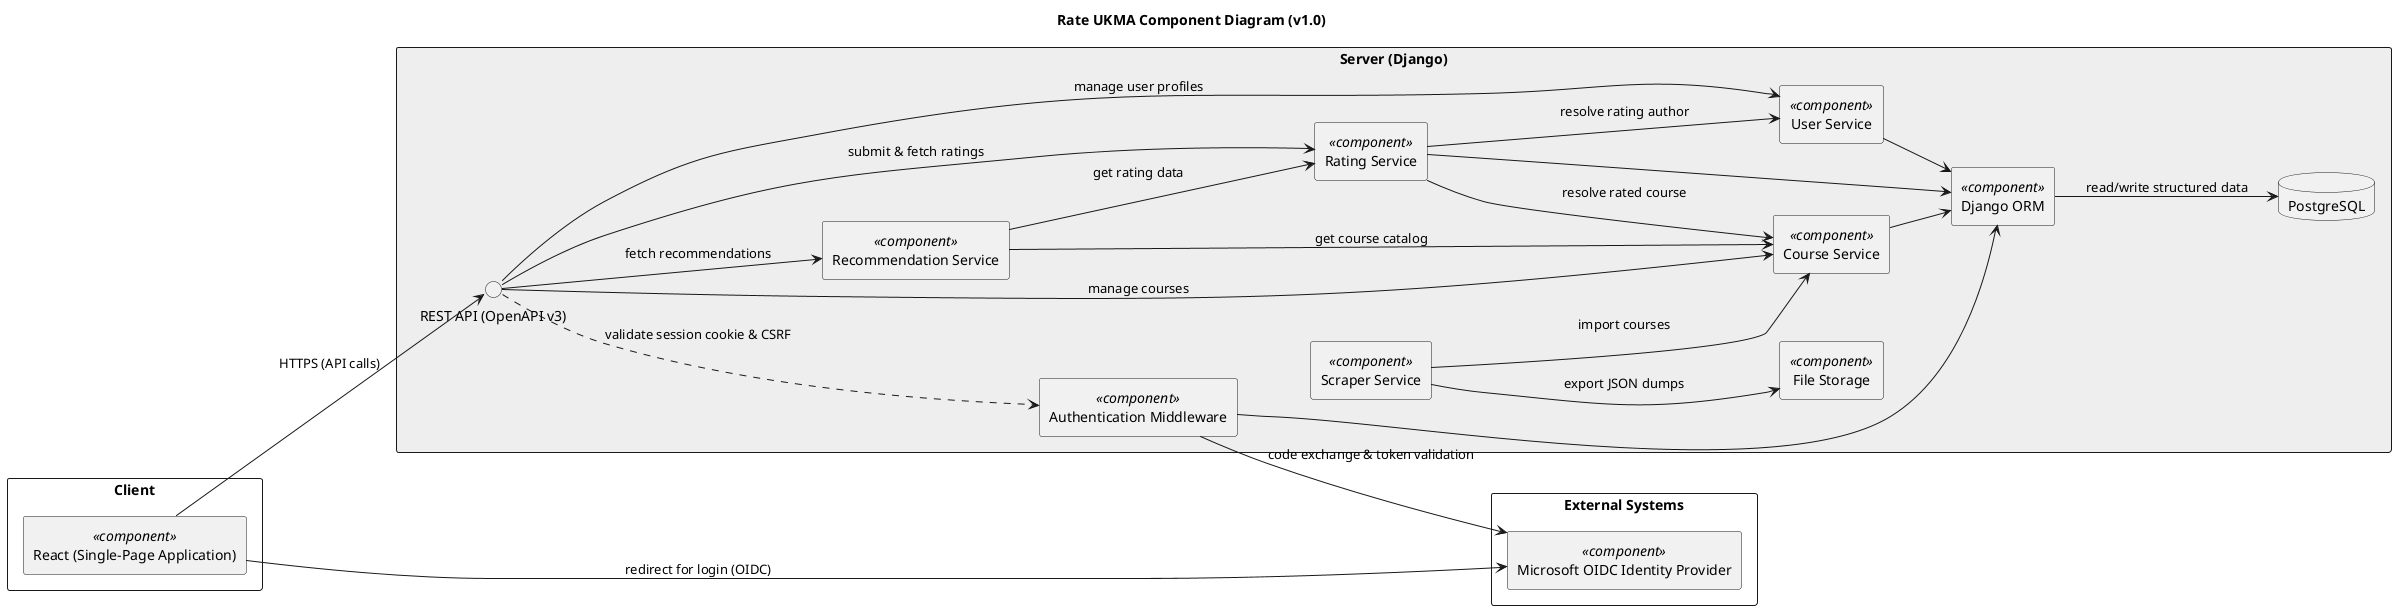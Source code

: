 @startuml component-diagram
title Rate UKMA Component Diagram (v1.0)

skinparam componentStyle rectangle
skinparam packageStyle rectangle
left to right direction

package "Client" {
  [React (Single-Page Application)] <<component>> as WebApp
}

package "External Systems" {
  [Microsoft OIDC Identity Provider] <<component>> as MicrosoftOIDC
}

package "Server (Django)" #EEE {

  interface "REST API (OpenAPI v3)" as RestFacade

  [Authentication Middleware] <<component>> as AuthMiddleware
  [Recommendation Service]   <<component>> as RecommendationService
  [Rating Service]           <<component>> as RatingService
  [Course Service]           <<component>> as CourseService
  [User Service]             <<component>> as UserService
  [Scraper Service]          <<component>> as ScraperService
  [Django ORM]               <<component>> as DjangoORM
  [File Storage]             <<component>> as FileStorage
  
  database "PostgreSQL" as PostgreSQL

  RestFacade --> RecommendationService : fetch recommendations
  RestFacade --> RatingService         : submit & fetch ratings
  RestFacade --> CourseService         : manage courses
  RestFacade --> UserService           : manage user profiles

  RestFacade ..> AuthMiddleware        : validate session cookie & CSRF

  RecommendationService --> RatingService   : get rating data
  RecommendationService --> CourseService   : get course catalog
  RatingService         --> UserService     : resolve rating author
  RatingService         --> CourseService   : resolve rated course
  ScraperService        --> CourseService   : import courses

  AuthMiddleware  --> DjangoORM
  CourseService   --> DjangoORM
  RatingService   --> DjangoORM
  UserService     --> DjangoORM

  DjangoORM --> PostgreSQL : read/write structured data

  ScraperService --> FileStorage : export JSON dumps
}

WebApp --> RestFacade       : HTTPS (API calls)
WebApp --> MicrosoftOIDC    : redirect for login (OIDC)
AuthMiddleware --> MicrosoftOIDC : code exchange & token validation

@enduml